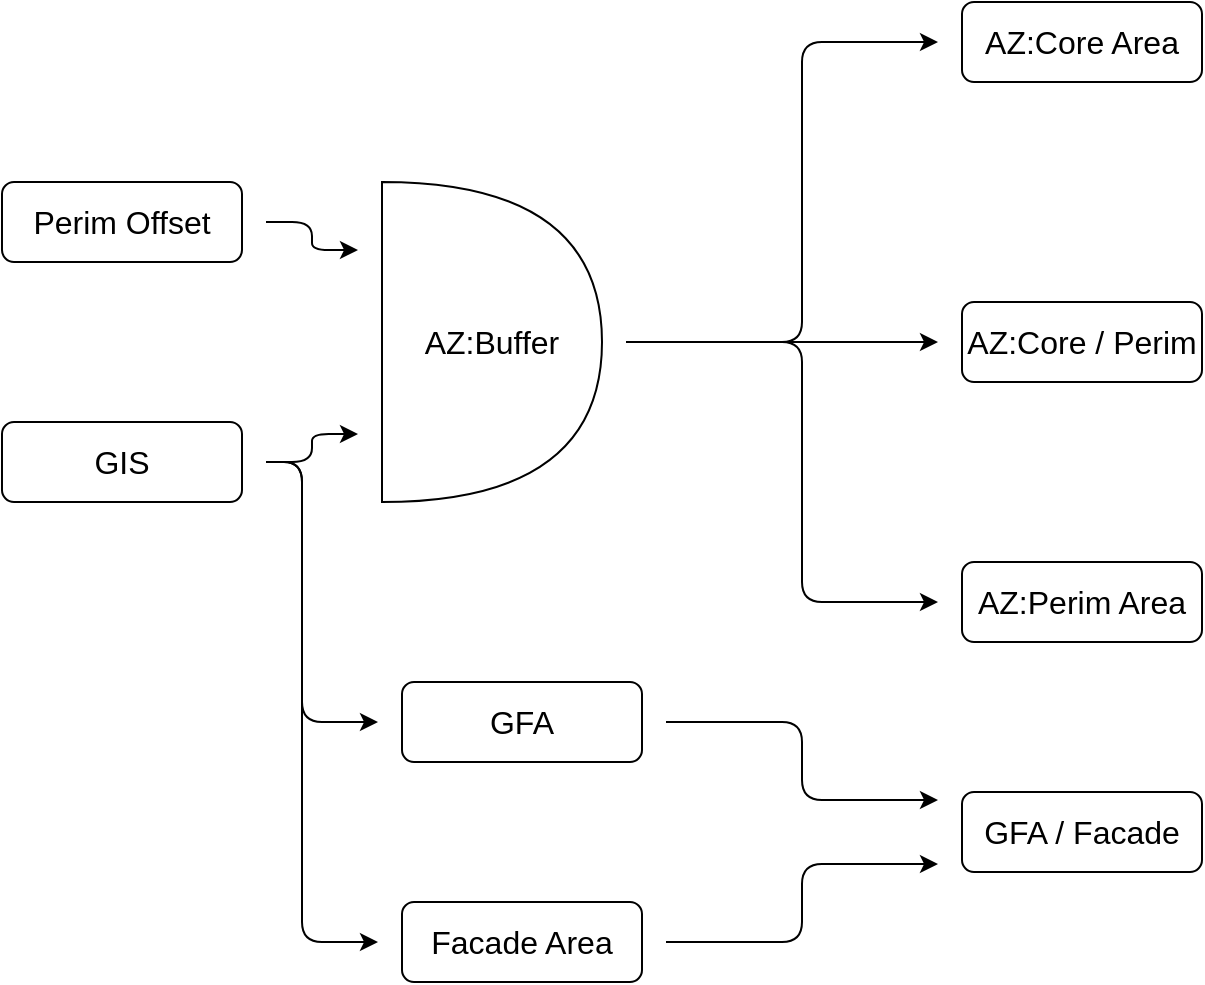<mxfile version="21.8.2" type="github">
  <diagram name="Page-1" id="aFAbqYWzUuHMBwHTclKY">
    <mxGraphModel dx="1000" dy="550" grid="1" gridSize="10" guides="1" tooltips="1" connect="1" arrows="1" fold="1" page="1" pageScale="1" pageWidth="850" pageHeight="1100" math="0" shadow="0">
      <root>
        <mxCell id="0" />
        <mxCell id="1" parent="0" />
        <mxCell id="HePd4YPh0hte_094SBTR-3" style="edgeStyle=orthogonalEdgeStyle;rounded=1;orthogonalLoop=1;jettySize=auto;html=1;exitX=1;exitY=0.5;exitDx=0;exitDy=0;entryX=0;entryY=0.25;entryDx=0;entryDy=0;entryPerimeter=0;" edge="1" parent="1" source="HePd4YPh0hte_094SBTR-1" target="HePd4YPh0hte_094SBTR-4">
          <mxGeometry relative="1" as="geometry">
            <mxPoint x="178" y="180" as="targetPoint" />
          </mxGeometry>
        </mxCell>
        <mxCell id="HePd4YPh0hte_094SBTR-1" value="&lt;font style=&quot;font-size: 16px;&quot;&gt;Perim Offset&lt;br&gt;&lt;/font&gt;" style="rounded=1;whiteSpace=wrap;html=1;perimeterSpacing=12;" vertex="1" parent="1">
          <mxGeometry y="120" width="120" height="40" as="geometry" />
        </mxCell>
        <mxCell id="HePd4YPh0hte_094SBTR-4" value="&lt;font style=&quot;font-size: 16px;&quot;&gt;AZ:Buffer&lt;/font&gt;" style="shape=or;whiteSpace=wrap;html=1;perimeterSpacing=12;" vertex="1" parent="1">
          <mxGeometry x="190" y="120" width="110" height="160" as="geometry" />
        </mxCell>
        <mxCell id="HePd4YPh0hte_094SBTR-5" value="&lt;font style=&quot;font-size: 16px;&quot;&gt;GIS&lt;br&gt;&lt;/font&gt;" style="rounded=1;whiteSpace=wrap;html=1;perimeterSpacing=12;" vertex="1" parent="1">
          <mxGeometry y="240" width="120" height="40" as="geometry" />
        </mxCell>
        <mxCell id="HePd4YPh0hte_094SBTR-7" style="edgeStyle=orthogonalEdgeStyle;rounded=1;orthogonalLoop=1;jettySize=auto;html=1;entryX=0;entryY=0.75;entryDx=0;entryDy=0;entryPerimeter=0;fontFamily=Helvetica;fontSize=12;fontColor=default;" edge="1" parent="1" source="HePd4YPh0hte_094SBTR-5" target="HePd4YPh0hte_094SBTR-4">
          <mxGeometry relative="1" as="geometry" />
        </mxCell>
        <mxCell id="HePd4YPh0hte_094SBTR-8" value="&lt;font style=&quot;font-size: 16px;&quot;&gt;AZ:Core Area&lt;/font&gt;" style="rounded=1;whiteSpace=wrap;html=1;strokeColor=default;align=center;verticalAlign=middle;fontFamily=Helvetica;fontSize=12;fontColor=default;fillColor=default;perimeterSpacing=12;" vertex="1" parent="1">
          <mxGeometry x="480" y="30" width="120" height="40" as="geometry" />
        </mxCell>
        <mxCell id="HePd4YPh0hte_094SBTR-10" value="&lt;font style=&quot;font-size: 16px;&quot;&gt;AZ:Perim Area&lt;br&gt;&lt;/font&gt;" style="rounded=1;whiteSpace=wrap;html=1;strokeColor=default;align=center;verticalAlign=middle;fontFamily=Helvetica;fontSize=12;fontColor=default;fillColor=default;perimeterSpacing=12;" vertex="1" parent="1">
          <mxGeometry x="480" y="310" width="120" height="40" as="geometry" />
        </mxCell>
        <mxCell id="HePd4YPh0hte_094SBTR-13" value="" style="endArrow=classic;html=1;rounded=1;fontFamily=Helvetica;fontSize=12;fontColor=default;exitX=1;exitY=0.5;exitDx=0;exitDy=0;exitPerimeter=0;entryX=0;entryY=0.5;entryDx=0;entryDy=0;" edge="1" parent="1" source="HePd4YPh0hte_094SBTR-4" target="HePd4YPh0hte_094SBTR-8">
          <mxGeometry width="50" height="50" relative="1" as="geometry">
            <mxPoint x="400" y="330" as="sourcePoint" />
            <mxPoint x="450" y="280" as="targetPoint" />
            <Array as="points">
              <mxPoint x="400" y="200" />
              <mxPoint x="400" y="50" />
            </Array>
          </mxGeometry>
        </mxCell>
        <mxCell id="HePd4YPh0hte_094SBTR-15" value="" style="endArrow=classic;html=1;rounded=1;fontFamily=Helvetica;fontSize=12;fontColor=default;exitX=1;exitY=0.5;exitDx=0;exitDy=0;exitPerimeter=0;entryX=0;entryY=0.5;entryDx=0;entryDy=0;" edge="1" parent="1" source="HePd4YPh0hte_094SBTR-4" target="HePd4YPh0hte_094SBTR-10">
          <mxGeometry width="50" height="50" relative="1" as="geometry">
            <mxPoint x="320" y="210" as="sourcePoint" />
            <mxPoint x="450" y="280" as="targetPoint" />
            <Array as="points">
              <mxPoint x="400" y="200" />
              <mxPoint x="400" y="330" />
            </Array>
          </mxGeometry>
        </mxCell>
        <mxCell id="HePd4YPh0hte_094SBTR-16" value="&lt;font style=&quot;font-size: 16px;&quot;&gt;AZ:Core / Perim&lt;/font&gt;" style="rounded=1;whiteSpace=wrap;html=1;strokeColor=default;align=center;verticalAlign=middle;fontFamily=Helvetica;fontSize=12;fontColor=default;fillColor=default;perimeterSpacing=12;" vertex="1" parent="1">
          <mxGeometry x="480" y="180" width="120" height="40" as="geometry" />
        </mxCell>
        <mxCell id="HePd4YPh0hte_094SBTR-17" value="" style="endArrow=classic;html=1;rounded=1;fontFamily=Helvetica;fontSize=12;fontColor=default;exitX=1;exitY=0.5;exitDx=0;exitDy=0;exitPerimeter=0;entryX=0;entryY=0.5;entryDx=0;entryDy=0;" edge="1" parent="1" source="HePd4YPh0hte_094SBTR-4" target="HePd4YPh0hte_094SBTR-16">
          <mxGeometry width="50" height="50" relative="1" as="geometry">
            <mxPoint x="310" y="250" as="sourcePoint" />
            <mxPoint x="500" y="250" as="targetPoint" />
          </mxGeometry>
        </mxCell>
        <mxCell id="HePd4YPh0hte_094SBTR-25" style="edgeStyle=orthogonalEdgeStyle;rounded=1;orthogonalLoop=1;jettySize=auto;html=1;entryX=0;entryY=0.25;entryDx=0;entryDy=0;fontFamily=Helvetica;fontSize=12;fontColor=default;" edge="1" parent="1" source="HePd4YPh0hte_094SBTR-18" target="HePd4YPh0hte_094SBTR-24">
          <mxGeometry relative="1" as="geometry">
            <Array as="points">
              <mxPoint x="400" y="390" />
              <mxPoint x="400" y="429" />
            </Array>
          </mxGeometry>
        </mxCell>
        <mxCell id="HePd4YPh0hte_094SBTR-18" value="&lt;font style=&quot;font-size: 16px;&quot;&gt;GFA&lt;/font&gt;" style="rounded=1;whiteSpace=wrap;html=1;strokeColor=default;align=center;verticalAlign=middle;fontFamily=Helvetica;fontSize=12;fontColor=default;fillColor=default;perimeterSpacing=12;" vertex="1" parent="1">
          <mxGeometry x="200" y="370" width="120" height="40" as="geometry" />
        </mxCell>
        <mxCell id="HePd4YPh0hte_094SBTR-26" style="edgeStyle=orthogonalEdgeStyle;rounded=1;orthogonalLoop=1;jettySize=auto;html=1;entryX=0;entryY=0.75;entryDx=0;entryDy=0;fontFamily=Helvetica;fontSize=12;fontColor=default;" edge="1" parent="1" source="HePd4YPh0hte_094SBTR-19" target="HePd4YPh0hte_094SBTR-24">
          <mxGeometry relative="1" as="geometry">
            <Array as="points">
              <mxPoint x="400" y="500" />
              <mxPoint x="400" y="461" />
            </Array>
          </mxGeometry>
        </mxCell>
        <mxCell id="HePd4YPh0hte_094SBTR-19" value="&lt;font style=&quot;font-size: 16px;&quot;&gt;Facade Area&lt;/font&gt;" style="rounded=1;whiteSpace=wrap;html=1;strokeColor=default;align=center;verticalAlign=middle;fontFamily=Helvetica;fontSize=12;fontColor=default;fillColor=default;perimeterSpacing=12;" vertex="1" parent="1">
          <mxGeometry x="200" y="480" width="120" height="40" as="geometry" />
        </mxCell>
        <mxCell id="HePd4YPh0hte_094SBTR-20" value="" style="endArrow=classic;html=1;rounded=1;fontFamily=Helvetica;fontSize=12;fontColor=default;exitX=1;exitY=0.5;exitDx=0;exitDy=0;entryX=0;entryY=0.5;entryDx=0;entryDy=0;" edge="1" parent="1" source="HePd4YPh0hte_094SBTR-5" target="HePd4YPh0hte_094SBTR-18">
          <mxGeometry width="50" height="50" relative="1" as="geometry">
            <mxPoint x="170" y="310" as="sourcePoint" />
            <mxPoint x="220" y="260" as="targetPoint" />
            <Array as="points">
              <mxPoint x="150" y="260" />
              <mxPoint x="150" y="390" />
            </Array>
          </mxGeometry>
        </mxCell>
        <mxCell id="HePd4YPh0hte_094SBTR-22" value="" style="endArrow=classic;html=1;rounded=1;fontFamily=Helvetica;fontSize=12;fontColor=default;exitX=1;exitY=0.5;exitDx=0;exitDy=0;entryX=0;entryY=0.5;entryDx=0;entryDy=0;" edge="1" parent="1" source="HePd4YPh0hte_094SBTR-5" target="HePd4YPh0hte_094SBTR-19">
          <mxGeometry width="50" height="50" relative="1" as="geometry">
            <mxPoint x="160" y="380" as="sourcePoint" />
            <mxPoint x="210" y="330" as="targetPoint" />
            <Array as="points">
              <mxPoint x="150" y="260" />
              <mxPoint x="150" y="500" />
            </Array>
          </mxGeometry>
        </mxCell>
        <mxCell id="HePd4YPh0hte_094SBTR-24" value="&lt;font style=&quot;font-size: 16px;&quot;&gt;GFA / Facade&lt;br&gt;&lt;/font&gt;" style="rounded=1;whiteSpace=wrap;html=1;strokeColor=default;align=center;verticalAlign=middle;fontFamily=Helvetica;fontSize=12;fontColor=default;fillColor=default;perimeterSpacing=12;" vertex="1" parent="1">
          <mxGeometry x="480" y="425" width="120" height="40" as="geometry" />
        </mxCell>
      </root>
    </mxGraphModel>
  </diagram>
</mxfile>
